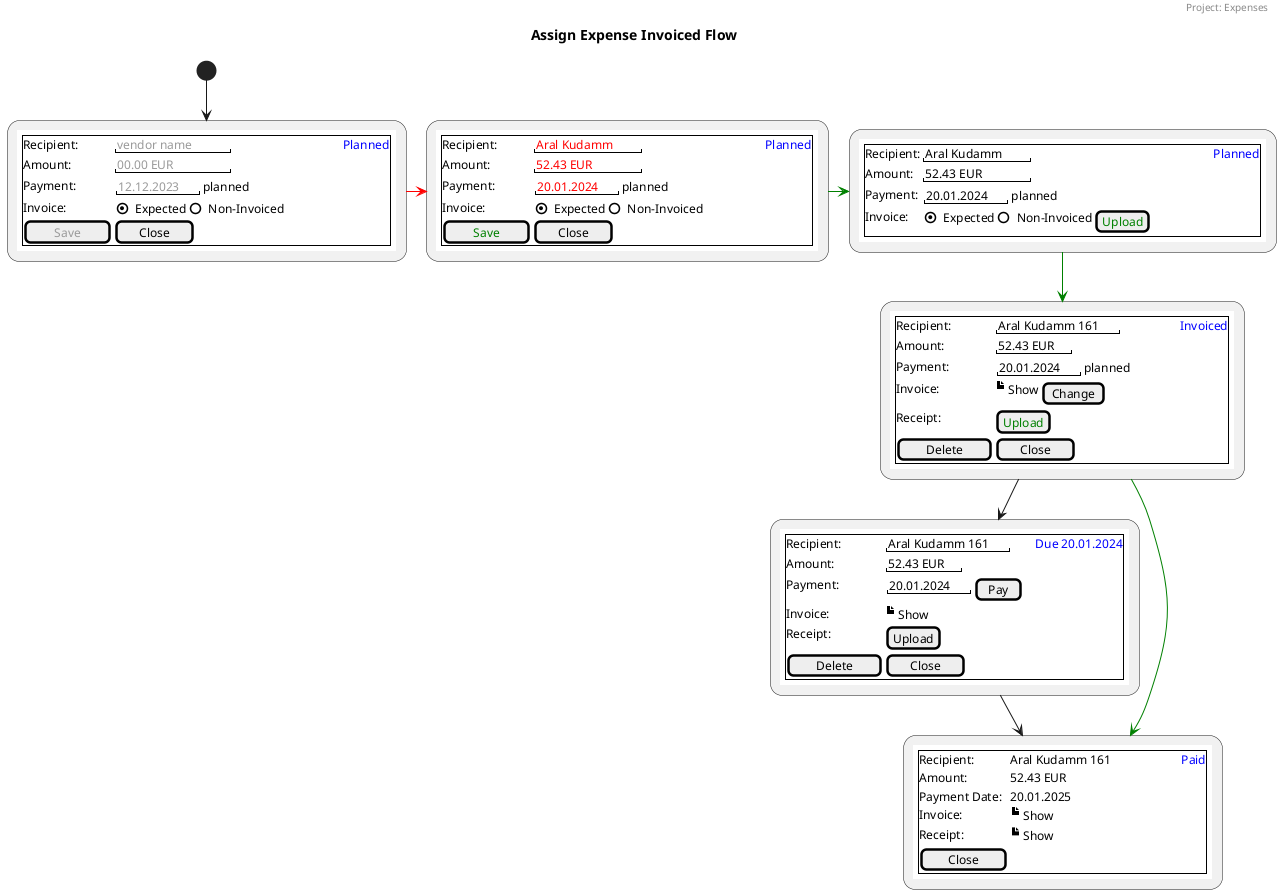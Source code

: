 @startuml
header Project: Expenses
title Assign Expense Invoiced Flow
(*) --> "
{{
salt
{+
    Recipient: | "<color:#9a9a9a>vendor name   " | <color:Blue>                  Planned
    Amount: | "<color:#9a9a9a>00.00 EUR     "
    Payment: {"<color:#9a9a9a>12.12.2023" | planned}
    Invoice: { (X) Expected | () Non-Invoiced }
    [<color:#9a9a9a>Save      ] | [Close    ]
}
}}
" as initial
initial -[#Red]right-> "
{{
salt
{+
    Recipient: | "<color:Red>Aral Kudamm  " | <color:Blue>                   Planned
    Amount: | "<color:Red>52.43 EUR    "
    Payment: {"<color:Red>20.01.2024" |planned}
    Invoice: { (X) Expected | () Non-Invoiced }
    [<color:Green>Save      ] | [Close    ]
}
}}
" as plannedUnsaved

plannedUnsaved -[#Green]right-> "
{{
salt
{+
    Recipient: | "Aral Kudamm  " | <color:Blue>                   Planned
    Amount: | "52.43 EUR    "
    Payment: {"20.01.2024" | planned}
    Invoice: { (X) Expected | () Non-Invoiced | [<color:Green>Upload]}}
    [Delete     ] | [Close    ]
}
}}
" as plannedSaved

plannedSaved -[#Green]down-> "
{{
salt
{+
    Recipient: | "Aral Kudamm 161" | <color:Blue>               Invoiced
    Amount: | "52.43 EUR"
    Payment: {"20.01.2024" | planned}
    Invoice: { <&file> | Show | [ Change]}
    Receipt: | [<color:Green>Upload]
    [Delete     ] | [Close    ]
}
}}
" as invoiced

invoiced -down-> "
{{
salt
{+
    Recipient: | "Aral Kudamm 161" | <color:Blue>   Due 20.01.2024
    Amount: | "52.43 EUR"
    Payment: {"20.01.2024" | [ Pay ]}
    Invoice: { <&file> | Show }
    Receipt: | [Upload]
    [Delete     ] | [Close    ]
}
}}
" as due

due -down-> "
{{
salt
{+
    Recipient: | Aral Kudamm 161 | <color:Blue>                      Paid
    Amount: | 52.43 EUR
    Payment Date: |    20.01.2025
    Invoice: { <&file> | Show }
    Receipt: { <&file> | Show }
    | [Close     ]
}
}}
" as paid

invoiced -[#Green]-> paid


@enduml

